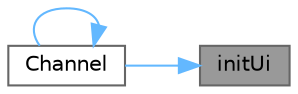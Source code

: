 digraph "initUi"
{
 // LATEX_PDF_SIZE
  bgcolor="transparent";
  edge [fontname=Helvetica,fontsize=10,labelfontname=Helvetica,labelfontsize=10];
  node [fontname=Helvetica,fontsize=10,shape=box,height=0.2,width=0.4];
  rankdir="RL";
  Node1 [id="Node000001",label="initUi",height=0.2,width=0.4,color="gray40", fillcolor="grey60", style="filled", fontcolor="black",tooltip="初始化界面"];
  Node1 -> Node2 [id="edge1_Node000001_Node000002",dir="back",color="steelblue1",style="solid",tooltip=" "];
  Node2 [id="Node000002",label="Channel",height=0.2,width=0.4,color="grey40", fillcolor="white", style="filled",URL="$class_channel.html#aa56e0d97e9870af7099a2dd20a88b890",tooltip="构造函数，初始化音乐频道主界面"];
  Node2 -> Node2 [id="edge2_Node000002_Node000002",dir="back",color="steelblue1",style="solid",tooltip=" "];
}
